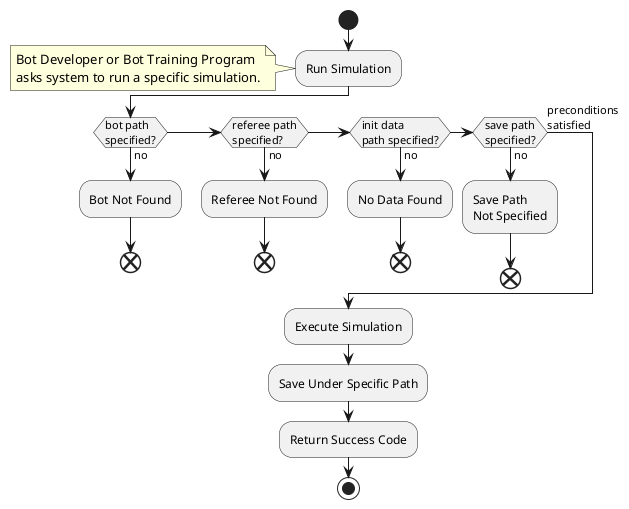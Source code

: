 @startuml

start

:Run Simulation;
note left
  Bot Developer or Bot Training Program
  asks system to run a specific simulation.
end note

if (bot path\nspecified?) then (no)
  :Bot Not Found;
  end
elseif (referee path\nspecified?) then (no)
  :Referee Not Found;
  end
elseif (init data\npath specified?) then (no)
  :No Data Found;
  end
elseif (save path\nspecified?) then (no)
  :Save Path
  Not Specified;
   end
else (preconditions\nsatisfied)
endif
:Execute Simulation;
:Save Under Specific Path;
:Return Success Code;

stop

@enduml
